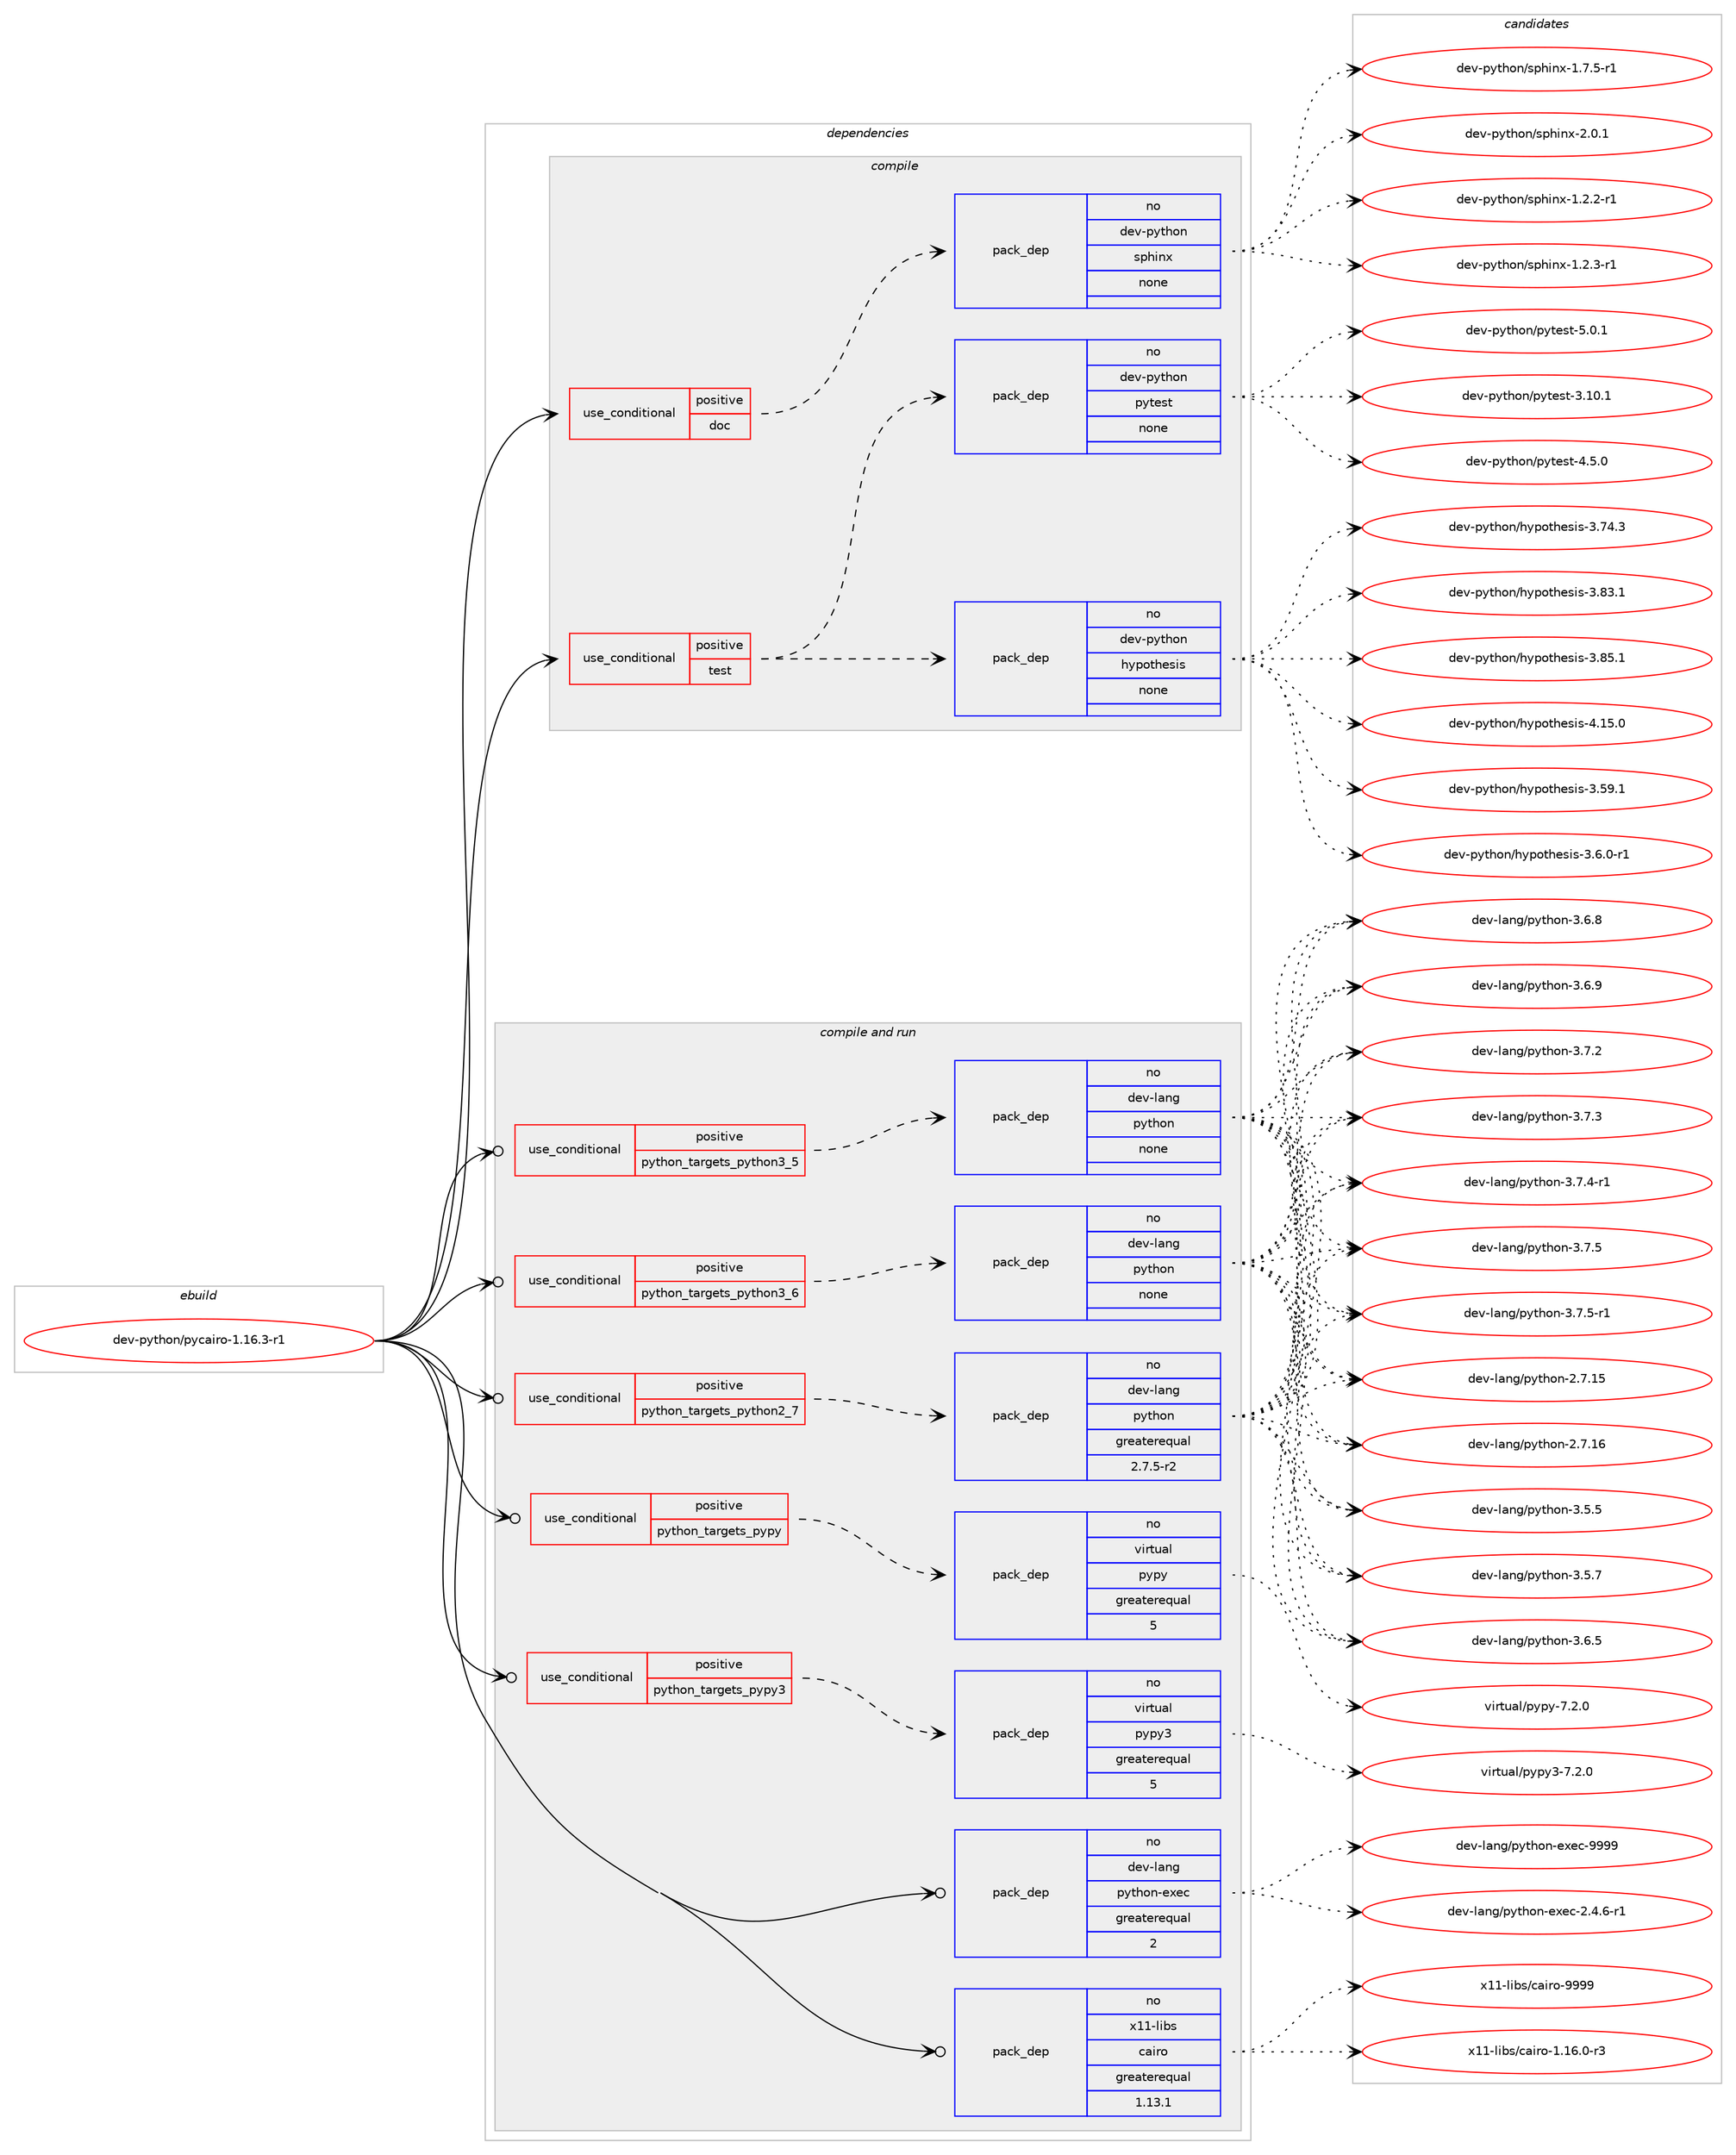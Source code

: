 digraph prolog {

# *************
# Graph options
# *************

newrank=true;
concentrate=true;
compound=true;
graph [rankdir=LR,fontname=Helvetica,fontsize=10,ranksep=1.5];#, ranksep=2.5, nodesep=0.2];
edge  [arrowhead=vee];
node  [fontname=Helvetica,fontsize=10];

# **********
# The ebuild
# **********

subgraph cluster_leftcol {
color=gray;
rank=same;
label=<<i>ebuild</i>>;
id [label="dev-python/pycairo-1.16.3-r1", color=red, width=4, href="../dev-python/pycairo-1.16.3-r1.svg"];
}

# ****************
# The dependencies
# ****************

subgraph cluster_midcol {
color=gray;
label=<<i>dependencies</i>>;
subgraph cluster_compile {
fillcolor="#eeeeee";
style=filled;
label=<<i>compile</i>>;
subgraph cond145384 {
dependency624448 [label=<<TABLE BORDER="0" CELLBORDER="1" CELLSPACING="0" CELLPADDING="4"><TR><TD ROWSPAN="3" CELLPADDING="10">use_conditional</TD></TR><TR><TD>positive</TD></TR><TR><TD>doc</TD></TR></TABLE>>, shape=none, color=red];
subgraph pack467220 {
dependency624449 [label=<<TABLE BORDER="0" CELLBORDER="1" CELLSPACING="0" CELLPADDING="4" WIDTH="220"><TR><TD ROWSPAN="6" CELLPADDING="30">pack_dep</TD></TR><TR><TD WIDTH="110">no</TD></TR><TR><TD>dev-python</TD></TR><TR><TD>sphinx</TD></TR><TR><TD>none</TD></TR><TR><TD></TD></TR></TABLE>>, shape=none, color=blue];
}
dependency624448:e -> dependency624449:w [weight=20,style="dashed",arrowhead="vee"];
}
id:e -> dependency624448:w [weight=20,style="solid",arrowhead="vee"];
subgraph cond145385 {
dependency624450 [label=<<TABLE BORDER="0" CELLBORDER="1" CELLSPACING="0" CELLPADDING="4"><TR><TD ROWSPAN="3" CELLPADDING="10">use_conditional</TD></TR><TR><TD>positive</TD></TR><TR><TD>test</TD></TR></TABLE>>, shape=none, color=red];
subgraph pack467221 {
dependency624451 [label=<<TABLE BORDER="0" CELLBORDER="1" CELLSPACING="0" CELLPADDING="4" WIDTH="220"><TR><TD ROWSPAN="6" CELLPADDING="30">pack_dep</TD></TR><TR><TD WIDTH="110">no</TD></TR><TR><TD>dev-python</TD></TR><TR><TD>pytest</TD></TR><TR><TD>none</TD></TR><TR><TD></TD></TR></TABLE>>, shape=none, color=blue];
}
dependency624450:e -> dependency624451:w [weight=20,style="dashed",arrowhead="vee"];
subgraph pack467222 {
dependency624452 [label=<<TABLE BORDER="0" CELLBORDER="1" CELLSPACING="0" CELLPADDING="4" WIDTH="220"><TR><TD ROWSPAN="6" CELLPADDING="30">pack_dep</TD></TR><TR><TD WIDTH="110">no</TD></TR><TR><TD>dev-python</TD></TR><TR><TD>hypothesis</TD></TR><TR><TD>none</TD></TR><TR><TD></TD></TR></TABLE>>, shape=none, color=blue];
}
dependency624450:e -> dependency624452:w [weight=20,style="dashed",arrowhead="vee"];
}
id:e -> dependency624450:w [weight=20,style="solid",arrowhead="vee"];
}
subgraph cluster_compileandrun {
fillcolor="#eeeeee";
style=filled;
label=<<i>compile and run</i>>;
subgraph cond145386 {
dependency624453 [label=<<TABLE BORDER="0" CELLBORDER="1" CELLSPACING="0" CELLPADDING="4"><TR><TD ROWSPAN="3" CELLPADDING="10">use_conditional</TD></TR><TR><TD>positive</TD></TR><TR><TD>python_targets_pypy</TD></TR></TABLE>>, shape=none, color=red];
subgraph pack467223 {
dependency624454 [label=<<TABLE BORDER="0" CELLBORDER="1" CELLSPACING="0" CELLPADDING="4" WIDTH="220"><TR><TD ROWSPAN="6" CELLPADDING="30">pack_dep</TD></TR><TR><TD WIDTH="110">no</TD></TR><TR><TD>virtual</TD></TR><TR><TD>pypy</TD></TR><TR><TD>greaterequal</TD></TR><TR><TD>5</TD></TR></TABLE>>, shape=none, color=blue];
}
dependency624453:e -> dependency624454:w [weight=20,style="dashed",arrowhead="vee"];
}
id:e -> dependency624453:w [weight=20,style="solid",arrowhead="odotvee"];
subgraph cond145387 {
dependency624455 [label=<<TABLE BORDER="0" CELLBORDER="1" CELLSPACING="0" CELLPADDING="4"><TR><TD ROWSPAN="3" CELLPADDING="10">use_conditional</TD></TR><TR><TD>positive</TD></TR><TR><TD>python_targets_pypy3</TD></TR></TABLE>>, shape=none, color=red];
subgraph pack467224 {
dependency624456 [label=<<TABLE BORDER="0" CELLBORDER="1" CELLSPACING="0" CELLPADDING="4" WIDTH="220"><TR><TD ROWSPAN="6" CELLPADDING="30">pack_dep</TD></TR><TR><TD WIDTH="110">no</TD></TR><TR><TD>virtual</TD></TR><TR><TD>pypy3</TD></TR><TR><TD>greaterequal</TD></TR><TR><TD>5</TD></TR></TABLE>>, shape=none, color=blue];
}
dependency624455:e -> dependency624456:w [weight=20,style="dashed",arrowhead="vee"];
}
id:e -> dependency624455:w [weight=20,style="solid",arrowhead="odotvee"];
subgraph cond145388 {
dependency624457 [label=<<TABLE BORDER="0" CELLBORDER="1" CELLSPACING="0" CELLPADDING="4"><TR><TD ROWSPAN="3" CELLPADDING="10">use_conditional</TD></TR><TR><TD>positive</TD></TR><TR><TD>python_targets_python2_7</TD></TR></TABLE>>, shape=none, color=red];
subgraph pack467225 {
dependency624458 [label=<<TABLE BORDER="0" CELLBORDER="1" CELLSPACING="0" CELLPADDING="4" WIDTH="220"><TR><TD ROWSPAN="6" CELLPADDING="30">pack_dep</TD></TR><TR><TD WIDTH="110">no</TD></TR><TR><TD>dev-lang</TD></TR><TR><TD>python</TD></TR><TR><TD>greaterequal</TD></TR><TR><TD>2.7.5-r2</TD></TR></TABLE>>, shape=none, color=blue];
}
dependency624457:e -> dependency624458:w [weight=20,style="dashed",arrowhead="vee"];
}
id:e -> dependency624457:w [weight=20,style="solid",arrowhead="odotvee"];
subgraph cond145389 {
dependency624459 [label=<<TABLE BORDER="0" CELLBORDER="1" CELLSPACING="0" CELLPADDING="4"><TR><TD ROWSPAN="3" CELLPADDING="10">use_conditional</TD></TR><TR><TD>positive</TD></TR><TR><TD>python_targets_python3_5</TD></TR></TABLE>>, shape=none, color=red];
subgraph pack467226 {
dependency624460 [label=<<TABLE BORDER="0" CELLBORDER="1" CELLSPACING="0" CELLPADDING="4" WIDTH="220"><TR><TD ROWSPAN="6" CELLPADDING="30">pack_dep</TD></TR><TR><TD WIDTH="110">no</TD></TR><TR><TD>dev-lang</TD></TR><TR><TD>python</TD></TR><TR><TD>none</TD></TR><TR><TD></TD></TR></TABLE>>, shape=none, color=blue];
}
dependency624459:e -> dependency624460:w [weight=20,style="dashed",arrowhead="vee"];
}
id:e -> dependency624459:w [weight=20,style="solid",arrowhead="odotvee"];
subgraph cond145390 {
dependency624461 [label=<<TABLE BORDER="0" CELLBORDER="1" CELLSPACING="0" CELLPADDING="4"><TR><TD ROWSPAN="3" CELLPADDING="10">use_conditional</TD></TR><TR><TD>positive</TD></TR><TR><TD>python_targets_python3_6</TD></TR></TABLE>>, shape=none, color=red];
subgraph pack467227 {
dependency624462 [label=<<TABLE BORDER="0" CELLBORDER="1" CELLSPACING="0" CELLPADDING="4" WIDTH="220"><TR><TD ROWSPAN="6" CELLPADDING="30">pack_dep</TD></TR><TR><TD WIDTH="110">no</TD></TR><TR><TD>dev-lang</TD></TR><TR><TD>python</TD></TR><TR><TD>none</TD></TR><TR><TD></TD></TR></TABLE>>, shape=none, color=blue];
}
dependency624461:e -> dependency624462:w [weight=20,style="dashed",arrowhead="vee"];
}
id:e -> dependency624461:w [weight=20,style="solid",arrowhead="odotvee"];
subgraph pack467228 {
dependency624463 [label=<<TABLE BORDER="0" CELLBORDER="1" CELLSPACING="0" CELLPADDING="4" WIDTH="220"><TR><TD ROWSPAN="6" CELLPADDING="30">pack_dep</TD></TR><TR><TD WIDTH="110">no</TD></TR><TR><TD>dev-lang</TD></TR><TR><TD>python-exec</TD></TR><TR><TD>greaterequal</TD></TR><TR><TD>2</TD></TR></TABLE>>, shape=none, color=blue];
}
id:e -> dependency624463:w [weight=20,style="solid",arrowhead="odotvee"];
subgraph pack467229 {
dependency624464 [label=<<TABLE BORDER="0" CELLBORDER="1" CELLSPACING="0" CELLPADDING="4" WIDTH="220"><TR><TD ROWSPAN="6" CELLPADDING="30">pack_dep</TD></TR><TR><TD WIDTH="110">no</TD></TR><TR><TD>x11-libs</TD></TR><TR><TD>cairo</TD></TR><TR><TD>greaterequal</TD></TR><TR><TD>1.13.1</TD></TR></TABLE>>, shape=none, color=blue];
}
id:e -> dependency624464:w [weight=20,style="solid",arrowhead="odotvee"];
}
subgraph cluster_run {
fillcolor="#eeeeee";
style=filled;
label=<<i>run</i>>;
}
}

# **************
# The candidates
# **************

subgraph cluster_choices {
rank=same;
color=gray;
label=<<i>candidates</i>>;

subgraph choice467220 {
color=black;
nodesep=1;
choice10010111845112121116104111110471151121041051101204549465046504511449 [label="dev-python/sphinx-1.2.2-r1", color=red, width=4,href="../dev-python/sphinx-1.2.2-r1.svg"];
choice10010111845112121116104111110471151121041051101204549465046514511449 [label="dev-python/sphinx-1.2.3-r1", color=red, width=4,href="../dev-python/sphinx-1.2.3-r1.svg"];
choice10010111845112121116104111110471151121041051101204549465546534511449 [label="dev-python/sphinx-1.7.5-r1", color=red, width=4,href="../dev-python/sphinx-1.7.5-r1.svg"];
choice1001011184511212111610411111047115112104105110120455046484649 [label="dev-python/sphinx-2.0.1", color=red, width=4,href="../dev-python/sphinx-2.0.1.svg"];
dependency624449:e -> choice10010111845112121116104111110471151121041051101204549465046504511449:w [style=dotted,weight="100"];
dependency624449:e -> choice10010111845112121116104111110471151121041051101204549465046514511449:w [style=dotted,weight="100"];
dependency624449:e -> choice10010111845112121116104111110471151121041051101204549465546534511449:w [style=dotted,weight="100"];
dependency624449:e -> choice1001011184511212111610411111047115112104105110120455046484649:w [style=dotted,weight="100"];
}
subgraph choice467221 {
color=black;
nodesep=1;
choice100101118451121211161041111104711212111610111511645514649484649 [label="dev-python/pytest-3.10.1", color=red, width=4,href="../dev-python/pytest-3.10.1.svg"];
choice1001011184511212111610411111047112121116101115116455246534648 [label="dev-python/pytest-4.5.0", color=red, width=4,href="../dev-python/pytest-4.5.0.svg"];
choice1001011184511212111610411111047112121116101115116455346484649 [label="dev-python/pytest-5.0.1", color=red, width=4,href="../dev-python/pytest-5.0.1.svg"];
dependency624451:e -> choice100101118451121211161041111104711212111610111511645514649484649:w [style=dotted,weight="100"];
dependency624451:e -> choice1001011184511212111610411111047112121116101115116455246534648:w [style=dotted,weight="100"];
dependency624451:e -> choice1001011184511212111610411111047112121116101115116455346484649:w [style=dotted,weight="100"];
}
subgraph choice467222 {
color=black;
nodesep=1;
choice100101118451121211161041111104710412111211111610410111510511545514653574649 [label="dev-python/hypothesis-3.59.1", color=red, width=4,href="../dev-python/hypothesis-3.59.1.svg"];
choice10010111845112121116104111110471041211121111161041011151051154551465446484511449 [label="dev-python/hypothesis-3.6.0-r1", color=red, width=4,href="../dev-python/hypothesis-3.6.0-r1.svg"];
choice100101118451121211161041111104710412111211111610410111510511545514655524651 [label="dev-python/hypothesis-3.74.3", color=red, width=4,href="../dev-python/hypothesis-3.74.3.svg"];
choice100101118451121211161041111104710412111211111610410111510511545514656514649 [label="dev-python/hypothesis-3.83.1", color=red, width=4,href="../dev-python/hypothesis-3.83.1.svg"];
choice100101118451121211161041111104710412111211111610410111510511545514656534649 [label="dev-python/hypothesis-3.85.1", color=red, width=4,href="../dev-python/hypothesis-3.85.1.svg"];
choice100101118451121211161041111104710412111211111610410111510511545524649534648 [label="dev-python/hypothesis-4.15.0", color=red, width=4,href="../dev-python/hypothesis-4.15.0.svg"];
dependency624452:e -> choice100101118451121211161041111104710412111211111610410111510511545514653574649:w [style=dotted,weight="100"];
dependency624452:e -> choice10010111845112121116104111110471041211121111161041011151051154551465446484511449:w [style=dotted,weight="100"];
dependency624452:e -> choice100101118451121211161041111104710412111211111610410111510511545514655524651:w [style=dotted,weight="100"];
dependency624452:e -> choice100101118451121211161041111104710412111211111610410111510511545514656514649:w [style=dotted,weight="100"];
dependency624452:e -> choice100101118451121211161041111104710412111211111610410111510511545514656534649:w [style=dotted,weight="100"];
dependency624452:e -> choice100101118451121211161041111104710412111211111610410111510511545524649534648:w [style=dotted,weight="100"];
}
subgraph choice467223 {
color=black;
nodesep=1;
choice1181051141161179710847112121112121455546504648 [label="virtual/pypy-7.2.0", color=red, width=4,href="../virtual/pypy-7.2.0.svg"];
dependency624454:e -> choice1181051141161179710847112121112121455546504648:w [style=dotted,weight="100"];
}
subgraph choice467224 {
color=black;
nodesep=1;
choice118105114116117971084711212111212151455546504648 [label="virtual/pypy3-7.2.0", color=red, width=4,href="../virtual/pypy3-7.2.0.svg"];
dependency624456:e -> choice118105114116117971084711212111212151455546504648:w [style=dotted,weight="100"];
}
subgraph choice467225 {
color=black;
nodesep=1;
choice10010111845108971101034711212111610411111045504655464953 [label="dev-lang/python-2.7.15", color=red, width=4,href="../dev-lang/python-2.7.15.svg"];
choice10010111845108971101034711212111610411111045504655464954 [label="dev-lang/python-2.7.16", color=red, width=4,href="../dev-lang/python-2.7.16.svg"];
choice100101118451089711010347112121116104111110455146534653 [label="dev-lang/python-3.5.5", color=red, width=4,href="../dev-lang/python-3.5.5.svg"];
choice100101118451089711010347112121116104111110455146534655 [label="dev-lang/python-3.5.7", color=red, width=4,href="../dev-lang/python-3.5.7.svg"];
choice100101118451089711010347112121116104111110455146544653 [label="dev-lang/python-3.6.5", color=red, width=4,href="../dev-lang/python-3.6.5.svg"];
choice100101118451089711010347112121116104111110455146544656 [label="dev-lang/python-3.6.8", color=red, width=4,href="../dev-lang/python-3.6.8.svg"];
choice100101118451089711010347112121116104111110455146544657 [label="dev-lang/python-3.6.9", color=red, width=4,href="../dev-lang/python-3.6.9.svg"];
choice100101118451089711010347112121116104111110455146554650 [label="dev-lang/python-3.7.2", color=red, width=4,href="../dev-lang/python-3.7.2.svg"];
choice100101118451089711010347112121116104111110455146554651 [label="dev-lang/python-3.7.3", color=red, width=4,href="../dev-lang/python-3.7.3.svg"];
choice1001011184510897110103471121211161041111104551465546524511449 [label="dev-lang/python-3.7.4-r1", color=red, width=4,href="../dev-lang/python-3.7.4-r1.svg"];
choice100101118451089711010347112121116104111110455146554653 [label="dev-lang/python-3.7.5", color=red, width=4,href="../dev-lang/python-3.7.5.svg"];
choice1001011184510897110103471121211161041111104551465546534511449 [label="dev-lang/python-3.7.5-r1", color=red, width=4,href="../dev-lang/python-3.7.5-r1.svg"];
dependency624458:e -> choice10010111845108971101034711212111610411111045504655464953:w [style=dotted,weight="100"];
dependency624458:e -> choice10010111845108971101034711212111610411111045504655464954:w [style=dotted,weight="100"];
dependency624458:e -> choice100101118451089711010347112121116104111110455146534653:w [style=dotted,weight="100"];
dependency624458:e -> choice100101118451089711010347112121116104111110455146534655:w [style=dotted,weight="100"];
dependency624458:e -> choice100101118451089711010347112121116104111110455146544653:w [style=dotted,weight="100"];
dependency624458:e -> choice100101118451089711010347112121116104111110455146544656:w [style=dotted,weight="100"];
dependency624458:e -> choice100101118451089711010347112121116104111110455146544657:w [style=dotted,weight="100"];
dependency624458:e -> choice100101118451089711010347112121116104111110455146554650:w [style=dotted,weight="100"];
dependency624458:e -> choice100101118451089711010347112121116104111110455146554651:w [style=dotted,weight="100"];
dependency624458:e -> choice1001011184510897110103471121211161041111104551465546524511449:w [style=dotted,weight="100"];
dependency624458:e -> choice100101118451089711010347112121116104111110455146554653:w [style=dotted,weight="100"];
dependency624458:e -> choice1001011184510897110103471121211161041111104551465546534511449:w [style=dotted,weight="100"];
}
subgraph choice467226 {
color=black;
nodesep=1;
choice10010111845108971101034711212111610411111045504655464953 [label="dev-lang/python-2.7.15", color=red, width=4,href="../dev-lang/python-2.7.15.svg"];
choice10010111845108971101034711212111610411111045504655464954 [label="dev-lang/python-2.7.16", color=red, width=4,href="../dev-lang/python-2.7.16.svg"];
choice100101118451089711010347112121116104111110455146534653 [label="dev-lang/python-3.5.5", color=red, width=4,href="../dev-lang/python-3.5.5.svg"];
choice100101118451089711010347112121116104111110455146534655 [label="dev-lang/python-3.5.7", color=red, width=4,href="../dev-lang/python-3.5.7.svg"];
choice100101118451089711010347112121116104111110455146544653 [label="dev-lang/python-3.6.5", color=red, width=4,href="../dev-lang/python-3.6.5.svg"];
choice100101118451089711010347112121116104111110455146544656 [label="dev-lang/python-3.6.8", color=red, width=4,href="../dev-lang/python-3.6.8.svg"];
choice100101118451089711010347112121116104111110455146544657 [label="dev-lang/python-3.6.9", color=red, width=4,href="../dev-lang/python-3.6.9.svg"];
choice100101118451089711010347112121116104111110455146554650 [label="dev-lang/python-3.7.2", color=red, width=4,href="../dev-lang/python-3.7.2.svg"];
choice100101118451089711010347112121116104111110455146554651 [label="dev-lang/python-3.7.3", color=red, width=4,href="../dev-lang/python-3.7.3.svg"];
choice1001011184510897110103471121211161041111104551465546524511449 [label="dev-lang/python-3.7.4-r1", color=red, width=4,href="../dev-lang/python-3.7.4-r1.svg"];
choice100101118451089711010347112121116104111110455146554653 [label="dev-lang/python-3.7.5", color=red, width=4,href="../dev-lang/python-3.7.5.svg"];
choice1001011184510897110103471121211161041111104551465546534511449 [label="dev-lang/python-3.7.5-r1", color=red, width=4,href="../dev-lang/python-3.7.5-r1.svg"];
dependency624460:e -> choice10010111845108971101034711212111610411111045504655464953:w [style=dotted,weight="100"];
dependency624460:e -> choice10010111845108971101034711212111610411111045504655464954:w [style=dotted,weight="100"];
dependency624460:e -> choice100101118451089711010347112121116104111110455146534653:w [style=dotted,weight="100"];
dependency624460:e -> choice100101118451089711010347112121116104111110455146534655:w [style=dotted,weight="100"];
dependency624460:e -> choice100101118451089711010347112121116104111110455146544653:w [style=dotted,weight="100"];
dependency624460:e -> choice100101118451089711010347112121116104111110455146544656:w [style=dotted,weight="100"];
dependency624460:e -> choice100101118451089711010347112121116104111110455146544657:w [style=dotted,weight="100"];
dependency624460:e -> choice100101118451089711010347112121116104111110455146554650:w [style=dotted,weight="100"];
dependency624460:e -> choice100101118451089711010347112121116104111110455146554651:w [style=dotted,weight="100"];
dependency624460:e -> choice1001011184510897110103471121211161041111104551465546524511449:w [style=dotted,weight="100"];
dependency624460:e -> choice100101118451089711010347112121116104111110455146554653:w [style=dotted,weight="100"];
dependency624460:e -> choice1001011184510897110103471121211161041111104551465546534511449:w [style=dotted,weight="100"];
}
subgraph choice467227 {
color=black;
nodesep=1;
choice10010111845108971101034711212111610411111045504655464953 [label="dev-lang/python-2.7.15", color=red, width=4,href="../dev-lang/python-2.7.15.svg"];
choice10010111845108971101034711212111610411111045504655464954 [label="dev-lang/python-2.7.16", color=red, width=4,href="../dev-lang/python-2.7.16.svg"];
choice100101118451089711010347112121116104111110455146534653 [label="dev-lang/python-3.5.5", color=red, width=4,href="../dev-lang/python-3.5.5.svg"];
choice100101118451089711010347112121116104111110455146534655 [label="dev-lang/python-3.5.7", color=red, width=4,href="../dev-lang/python-3.5.7.svg"];
choice100101118451089711010347112121116104111110455146544653 [label="dev-lang/python-3.6.5", color=red, width=4,href="../dev-lang/python-3.6.5.svg"];
choice100101118451089711010347112121116104111110455146544656 [label="dev-lang/python-3.6.8", color=red, width=4,href="../dev-lang/python-3.6.8.svg"];
choice100101118451089711010347112121116104111110455146544657 [label="dev-lang/python-3.6.9", color=red, width=4,href="../dev-lang/python-3.6.9.svg"];
choice100101118451089711010347112121116104111110455146554650 [label="dev-lang/python-3.7.2", color=red, width=4,href="../dev-lang/python-3.7.2.svg"];
choice100101118451089711010347112121116104111110455146554651 [label="dev-lang/python-3.7.3", color=red, width=4,href="../dev-lang/python-3.7.3.svg"];
choice1001011184510897110103471121211161041111104551465546524511449 [label="dev-lang/python-3.7.4-r1", color=red, width=4,href="../dev-lang/python-3.7.4-r1.svg"];
choice100101118451089711010347112121116104111110455146554653 [label="dev-lang/python-3.7.5", color=red, width=4,href="../dev-lang/python-3.7.5.svg"];
choice1001011184510897110103471121211161041111104551465546534511449 [label="dev-lang/python-3.7.5-r1", color=red, width=4,href="../dev-lang/python-3.7.5-r1.svg"];
dependency624462:e -> choice10010111845108971101034711212111610411111045504655464953:w [style=dotted,weight="100"];
dependency624462:e -> choice10010111845108971101034711212111610411111045504655464954:w [style=dotted,weight="100"];
dependency624462:e -> choice100101118451089711010347112121116104111110455146534653:w [style=dotted,weight="100"];
dependency624462:e -> choice100101118451089711010347112121116104111110455146534655:w [style=dotted,weight="100"];
dependency624462:e -> choice100101118451089711010347112121116104111110455146544653:w [style=dotted,weight="100"];
dependency624462:e -> choice100101118451089711010347112121116104111110455146544656:w [style=dotted,weight="100"];
dependency624462:e -> choice100101118451089711010347112121116104111110455146544657:w [style=dotted,weight="100"];
dependency624462:e -> choice100101118451089711010347112121116104111110455146554650:w [style=dotted,weight="100"];
dependency624462:e -> choice100101118451089711010347112121116104111110455146554651:w [style=dotted,weight="100"];
dependency624462:e -> choice1001011184510897110103471121211161041111104551465546524511449:w [style=dotted,weight="100"];
dependency624462:e -> choice100101118451089711010347112121116104111110455146554653:w [style=dotted,weight="100"];
dependency624462:e -> choice1001011184510897110103471121211161041111104551465546534511449:w [style=dotted,weight="100"];
}
subgraph choice467228 {
color=black;
nodesep=1;
choice10010111845108971101034711212111610411111045101120101994550465246544511449 [label="dev-lang/python-exec-2.4.6-r1", color=red, width=4,href="../dev-lang/python-exec-2.4.6-r1.svg"];
choice10010111845108971101034711212111610411111045101120101994557575757 [label="dev-lang/python-exec-9999", color=red, width=4,href="../dev-lang/python-exec-9999.svg"];
dependency624463:e -> choice10010111845108971101034711212111610411111045101120101994550465246544511449:w [style=dotted,weight="100"];
dependency624463:e -> choice10010111845108971101034711212111610411111045101120101994557575757:w [style=dotted,weight="100"];
}
subgraph choice467229 {
color=black;
nodesep=1;
choice12049494510810598115479997105114111454946495446484511451 [label="x11-libs/cairo-1.16.0-r3", color=red, width=4,href="../x11-libs/cairo-1.16.0-r3.svg"];
choice120494945108105981154799971051141114557575757 [label="x11-libs/cairo-9999", color=red, width=4,href="../x11-libs/cairo-9999.svg"];
dependency624464:e -> choice12049494510810598115479997105114111454946495446484511451:w [style=dotted,weight="100"];
dependency624464:e -> choice120494945108105981154799971051141114557575757:w [style=dotted,weight="100"];
}
}

}
